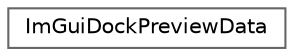 digraph "类继承关系图"
{
 // LATEX_PDF_SIZE
  bgcolor="transparent";
  edge [fontname=Helvetica,fontsize=10,labelfontname=Helvetica,labelfontsize=10];
  node [fontname=Helvetica,fontsize=10,shape=box,height=0.2,width=0.4];
  rankdir="LR";
  Node0 [id="Node000000",label="ImGuiDockPreviewData",height=0.2,width=0.4,color="grey40", fillcolor="white", style="filled",URL="$struct_im_gui_dock_preview_data.html",tooltip=" "];
}
